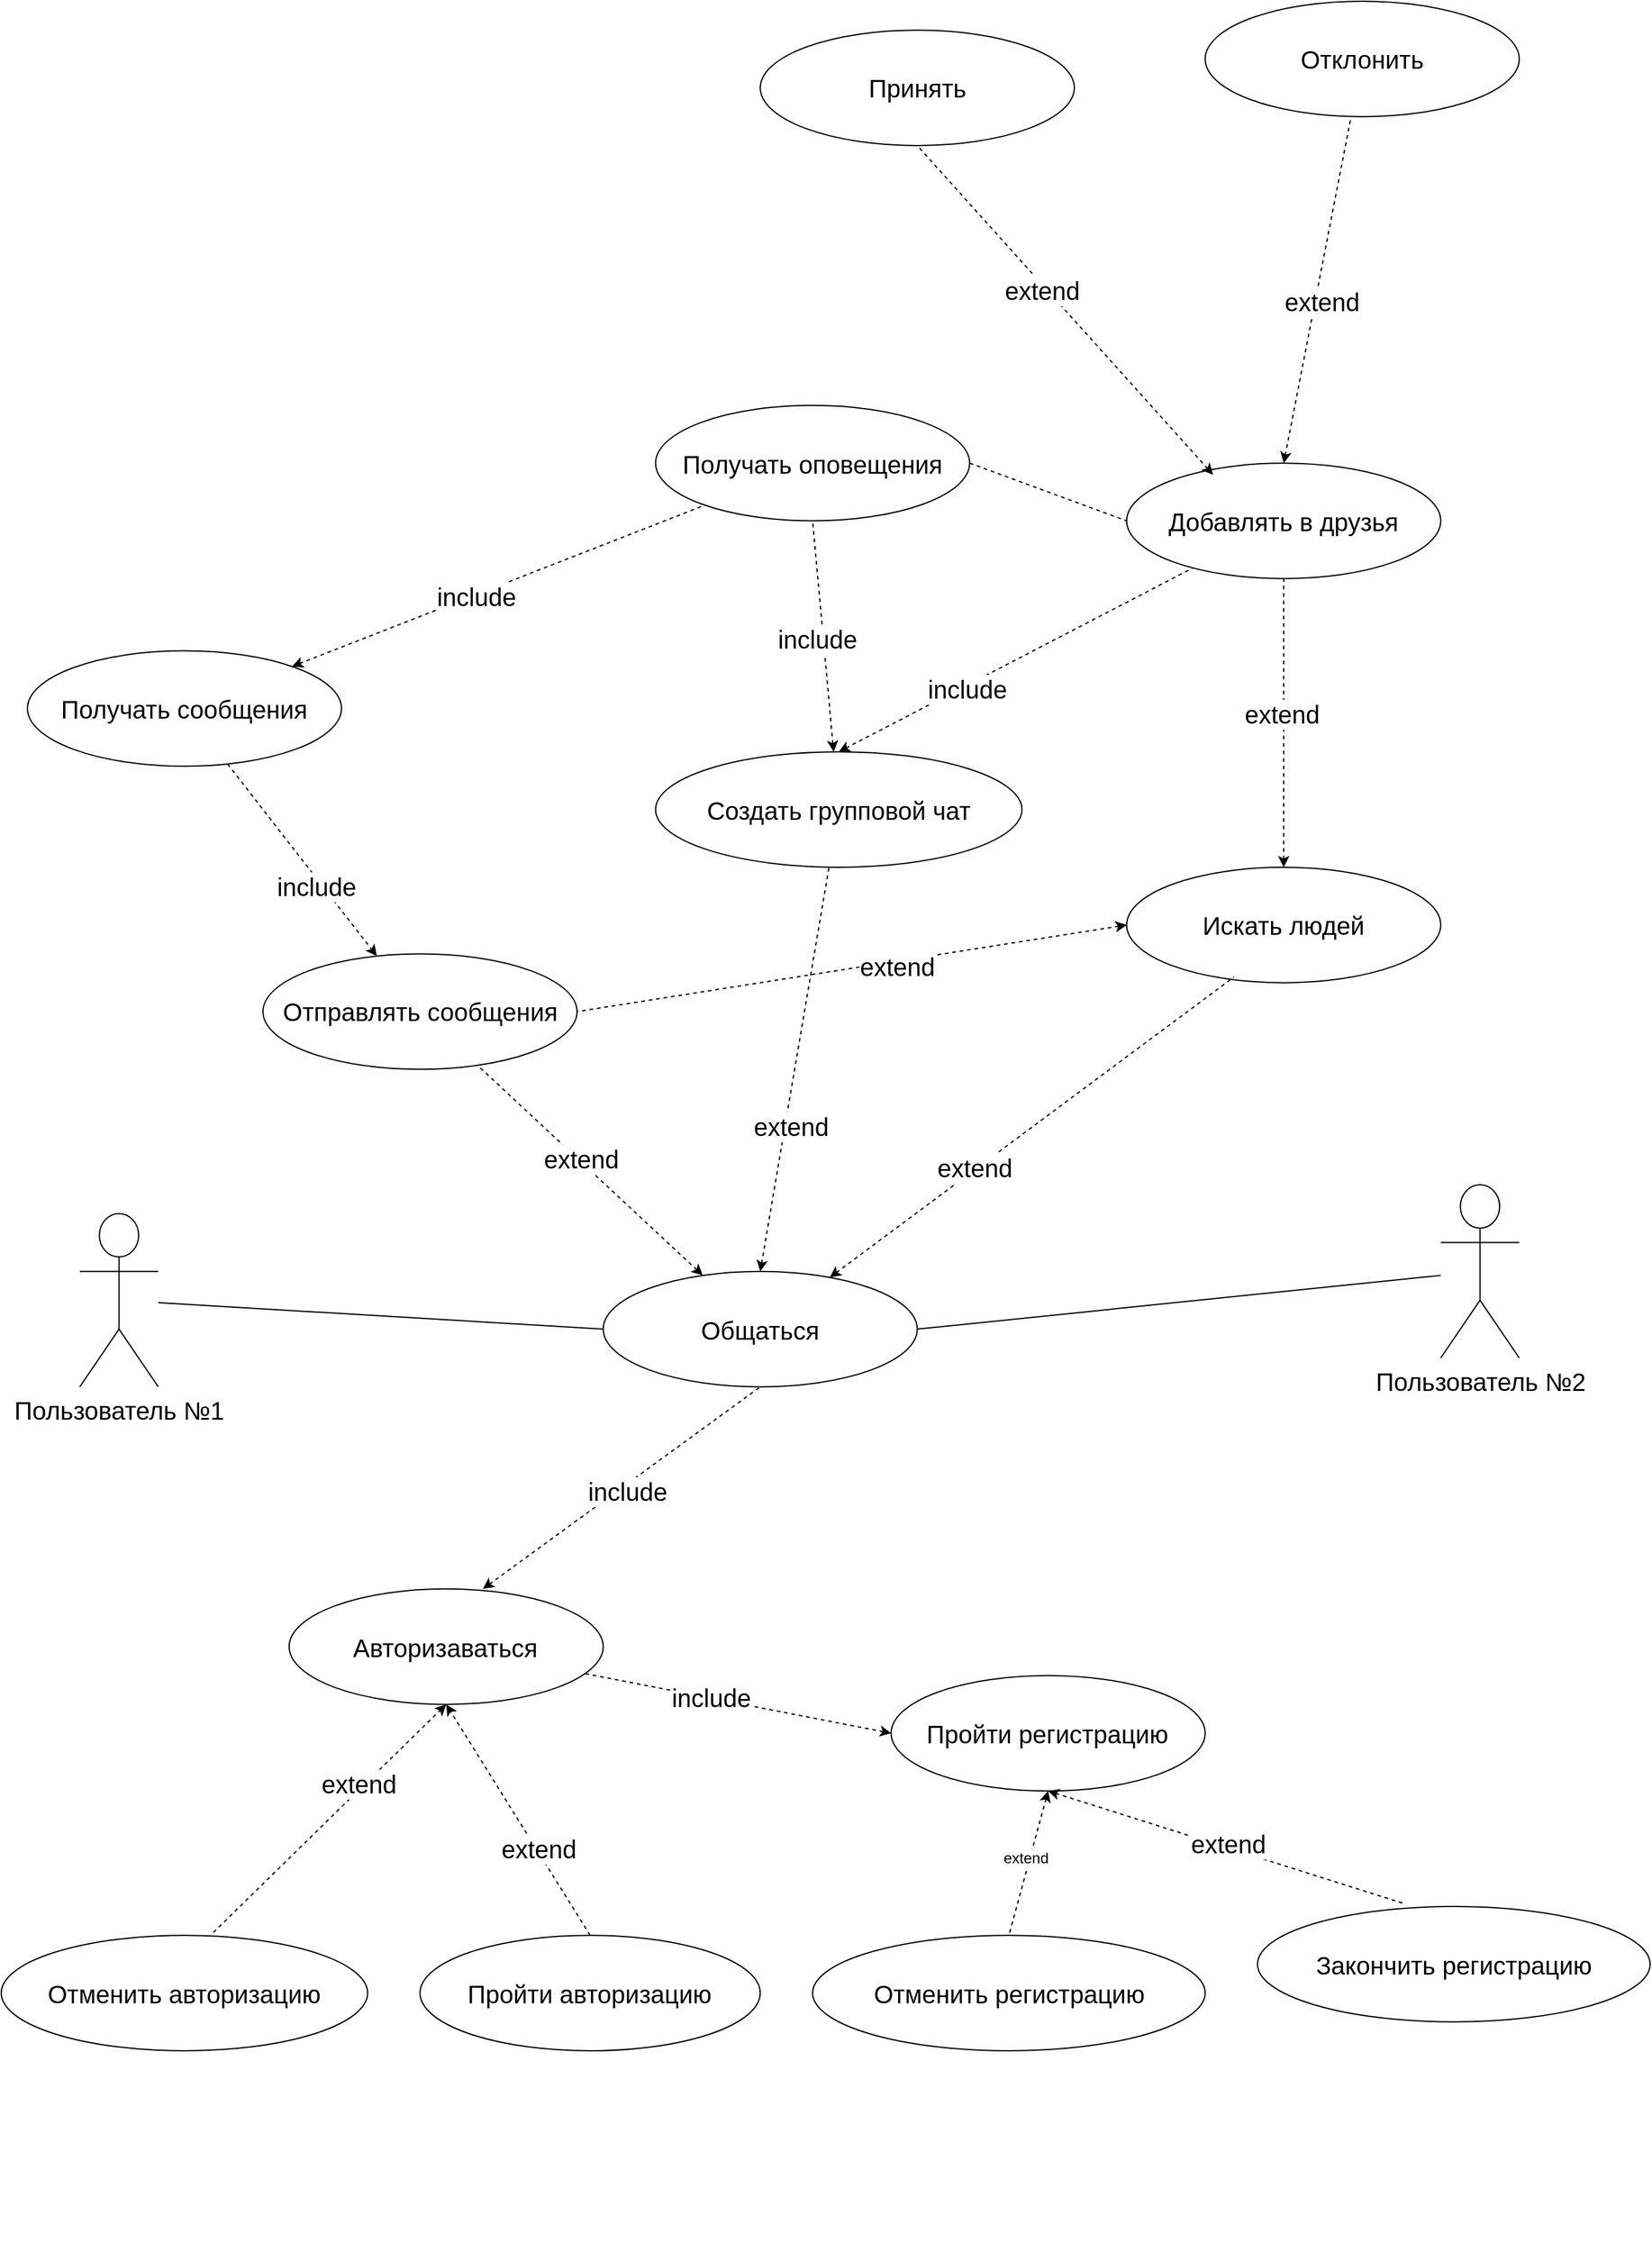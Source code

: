 <mxfile version="20.8.3" type="device"><diagram id="y26WDL2v_hlhb2L0Spx_" name="Страница 1"><mxGraphModel dx="3695" dy="2697" grid="1" gridSize="10" guides="1" tooltips="1" connect="1" arrows="1" fold="1" page="1" pageScale="1" pageWidth="827" pageHeight="1169" math="0" shadow="0"><root><mxCell id="0"/><mxCell id="1" parent="0"/><mxCell id="Dg2MfDTfmp0a_zJXRifh-53" value="extend" style="edgeLabel;html=1;align=center;verticalAlign=middle;resizable=0;points=[];fontSize=20;" parent="1" vertex="1" connectable="0"><mxGeometry x="-30.0" y="1240.004" as="geometry"><mxPoint x="379" y="-517" as="offset"/></mxGeometry></mxCell><mxCell id="slWwDI_EmdpoLGKn4Z1k-1" value="" style="group;fontSize=20;" vertex="1" connectable="0" parent="1"><mxGeometry x="-40" y="-70" width="1320" height="1640" as="geometry"/></mxCell><mxCell id="Dg2MfDTfmp0a_zJXRifh-1" value="Пользователь №1" style="shape=umlActor;verticalLabelPosition=bottom;verticalAlign=top;outlineConnect=0;fontColor=default;html=1;labelBorderColor=none;fontSize=20;" parent="slWwDI_EmdpoLGKn4Z1k-1" vertex="1"><mxGeometry x="62.857" y="970.141" width="62.857" height="138.592" as="geometry"/></mxCell><mxCell id="Dg2MfDTfmp0a_zJXRifh-2" value="Пользователь №2" style="shape=umlActor;verticalLabelPosition=bottom;verticalAlign=top;html=1;outlineConnect=0;fontColor=default;fontSize=20;" parent="slWwDI_EmdpoLGKn4Z1k-1" vertex="1"><mxGeometry x="1152.381" y="947.042" width="62.857" height="138.592" as="geometry"/></mxCell><mxCell id="Dg2MfDTfmp0a_zJXRifh-7" value="Общаться" style="ellipse;whiteSpace=wrap;html=1;fontSize=20;" parent="slWwDI_EmdpoLGKn4Z1k-1" vertex="1"><mxGeometry x="481.905" y="1016.338" width="251.429" height="92.394" as="geometry"/></mxCell><mxCell id="Dg2MfDTfmp0a_zJXRifh-8" value="Авторизаваться" style="ellipse;whiteSpace=wrap;html=1;fontSize=20;" parent="slWwDI_EmdpoLGKn4Z1k-1" vertex="1"><mxGeometry x="230.476" y="1270.423" width="251.429" height="92.394" as="geometry"/></mxCell><mxCell id="Dg2MfDTfmp0a_zJXRifh-9" value="Пройти регистрацию" style="ellipse;whiteSpace=wrap;html=1;fontSize=20;" parent="slWwDI_EmdpoLGKn4Z1k-1" vertex="1"><mxGeometry x="712.381" y="1339.718" width="251.429" height="92.394" as="geometry"/></mxCell><mxCell id="Dg2MfDTfmp0a_zJXRifh-10" value="Создать групповой чат" style="ellipse;whiteSpace=wrap;html=1;fontSize=20;" parent="slWwDI_EmdpoLGKn4Z1k-1" vertex="1"><mxGeometry x="523.81" y="600.563" width="293.333" height="92.394" as="geometry"/></mxCell><mxCell id="Dg2MfDTfmp0a_zJXRifh-11" value="Искать людей" style="ellipse;whiteSpace=wrap;html=1;fontSize=20;" parent="slWwDI_EmdpoLGKn4Z1k-1" vertex="1"><mxGeometry x="900.952" y="692.958" width="251.429" height="92.394" as="geometry"/></mxCell><mxCell id="Dg2MfDTfmp0a_zJXRifh-12" value="Отправлять сообщения" style="ellipse;whiteSpace=wrap;html=1;fontSize=20;" parent="slWwDI_EmdpoLGKn4Z1k-1" vertex="1"><mxGeometry x="209.524" y="762.254" width="251.429" height="92.394" as="geometry"/></mxCell><mxCell id="Dg2MfDTfmp0a_zJXRifh-13" value="Получать сообщения" style="ellipse;whiteSpace=wrap;html=1;fontSize=20;" parent="slWwDI_EmdpoLGKn4Z1k-1" vertex="1"><mxGeometry x="20.952" y="519.718" width="251.429" height="92.394" as="geometry"/></mxCell><mxCell id="Dg2MfDTfmp0a_zJXRifh-14" value="Получать оповещения" style="ellipse;whiteSpace=wrap;html=1;fontSize=20;" parent="slWwDI_EmdpoLGKn4Z1k-1" vertex="1"><mxGeometry x="523.81" y="323.38" width="251.429" height="92.394" as="geometry"/></mxCell><mxCell id="Dg2MfDTfmp0a_zJXRifh-15" value="Добавлять в друзья" style="ellipse;whiteSpace=wrap;html=1;fontSize=20;" parent="slWwDI_EmdpoLGKn4Z1k-1" vertex="1"><mxGeometry x="900.952" y="369.577" width="251.429" height="92.394" as="geometry"/></mxCell><mxCell id="Dg2MfDTfmp0a_zJXRifh-16" value="Принять" style="ellipse;whiteSpace=wrap;html=1;fontSize=20;" parent="slWwDI_EmdpoLGKn4Z1k-1" vertex="1"><mxGeometry x="607.619" y="23.099" width="251.429" height="92.394" as="geometry"/></mxCell><mxCell id="Dg2MfDTfmp0a_zJXRifh-17" value="Отклонить" style="ellipse;whiteSpace=wrap;html=1;fontSize=20;" parent="slWwDI_EmdpoLGKn4Z1k-1" vertex="1"><mxGeometry x="963.81" width="251.429" height="92.394" as="geometry"/></mxCell><mxCell id="Dg2MfDTfmp0a_zJXRifh-18" value="Отменить авторизацию" style="ellipse;whiteSpace=wrap;html=1;fontSize=20;" parent="slWwDI_EmdpoLGKn4Z1k-1" vertex="1"><mxGeometry y="1547.606" width="293.333" height="92.394" as="geometry"/></mxCell><mxCell id="Dg2MfDTfmp0a_zJXRifh-19" value="Пройти авторизацию" style="ellipse;whiteSpace=wrap;html=1;fontSize=20;" parent="slWwDI_EmdpoLGKn4Z1k-1" vertex="1"><mxGeometry x="335.238" y="1547.606" width="272.381" height="92.394" as="geometry"/></mxCell><mxCell id="Dg2MfDTfmp0a_zJXRifh-20" value="Отменить регистрацию" style="ellipse;whiteSpace=wrap;html=1;fontSize=20;" parent="slWwDI_EmdpoLGKn4Z1k-1" vertex="1"><mxGeometry x="649.524" y="1547.606" width="314.286" height="92.394" as="geometry"/></mxCell><mxCell id="Dg2MfDTfmp0a_zJXRifh-21" value="Закончить регистрацию" style="ellipse;whiteSpace=wrap;html=1;fontSize=20;" parent="slWwDI_EmdpoLGKn4Z1k-1" vertex="1"><mxGeometry x="1005.714" y="1524.507" width="314.286" height="92.394" as="geometry"/></mxCell><mxCell id="Dg2MfDTfmp0a_zJXRifh-22" value="" style="endArrow=none;dashed=1;html=1;rounded=0;exitX=0.617;exitY=0;exitDx=0;exitDy=0;exitPerimeter=0;entryX=0.5;entryY=1;entryDx=0;entryDy=0;startArrow=classic;startFill=1;fontSize=20;" parent="slWwDI_EmdpoLGKn4Z1k-1" source="Dg2MfDTfmp0a_zJXRifh-8" target="Dg2MfDTfmp0a_zJXRifh-7" edge="1"><mxGeometry width="50" height="50" relative="1" as="geometry"><mxPoint x="607.619" y="1154.93" as="sourcePoint"/><mxPoint x="712.381" y="1039.437" as="targetPoint"/></mxGeometry></mxCell><mxCell id="Dg2MfDTfmp0a_zJXRifh-25" value="" style="endArrow=classic;dashed=1;html=1;rounded=0;exitX=0.5;exitY=0;exitDx=0;exitDy=0;entryX=0.5;entryY=1;entryDx=0;entryDy=0;startArrow=none;startFill=0;endFill=1;fontSize=20;" parent="slWwDI_EmdpoLGKn4Z1k-1" source="Dg2MfDTfmp0a_zJXRifh-19" target="Dg2MfDTfmp0a_zJXRifh-8" edge="1"><mxGeometry width="50" height="50" relative="1" as="geometry"><mxPoint x="427.512" y="1316.62" as="sourcePoint"/><mxPoint x="649.524" y="1154.93" as="targetPoint"/></mxGeometry></mxCell><mxCell id="Dg2MfDTfmp0a_zJXRifh-26" value="" style="endArrow=none;dashed=1;html=1;rounded=0;exitX=0.5;exitY=1;exitDx=0;exitDy=0;entryX=0.5;entryY=0;entryDx=0;entryDy=0;startArrow=classic;startFill=1;fontSize=20;" parent="slWwDI_EmdpoLGKn4Z1k-1" source="Dg2MfDTfmp0a_zJXRifh-9" target="Dg2MfDTfmp0a_zJXRifh-20" edge="1"><mxGeometry width="50" height="50" relative="1" as="geometry"><mxPoint x="448.465" y="1339.718" as="sourcePoint"/><mxPoint x="670.476" y="1178.028" as="targetPoint"/></mxGeometry></mxCell><mxCell id="Dg2MfDTfmp0a_zJXRifh-27" value="" style="endArrow=none;dashed=1;html=1;rounded=0;exitX=0.5;exitY=1;exitDx=0;exitDy=0;entryX=0.373;entryY=-0.025;entryDx=0;entryDy=0;entryPerimeter=0;startArrow=classic;startFill=1;fontSize=20;" parent="slWwDI_EmdpoLGKn4Z1k-1" source="Dg2MfDTfmp0a_zJXRifh-9" target="Dg2MfDTfmp0a_zJXRifh-21" edge="1"><mxGeometry width="50" height="50" relative="1" as="geometry"><mxPoint x="469.417" y="1362.817" as="sourcePoint"/><mxPoint x="691.429" y="1201.127" as="targetPoint"/></mxGeometry></mxCell><mxCell id="Dg2MfDTfmp0a_zJXRifh-28" value="" style="endArrow=none;dashed=1;html=1;rounded=0;exitX=0;exitY=0.5;exitDx=0;exitDy=0;startArrow=classic;startFill=1;fontSize=20;" parent="slWwDI_EmdpoLGKn4Z1k-1" source="Dg2MfDTfmp0a_zJXRifh-9" target="Dg2MfDTfmp0a_zJXRifh-8" edge="1"><mxGeometry width="50" height="50" relative="1" as="geometry"><mxPoint x="490.37" y="1385.915" as="sourcePoint"/><mxPoint x="712.381" y="1224.225" as="targetPoint"/></mxGeometry></mxCell><mxCell id="Dg2MfDTfmp0a_zJXRifh-58" value="include" style="edgeLabel;html=1;align=center;verticalAlign=middle;resizable=0;points=[];fontSize=20;" parent="Dg2MfDTfmp0a_zJXRifh-28" vertex="1" connectable="0"><mxGeometry x="0.182" y="-1" relative="1" as="geometry"><mxPoint as="offset"/></mxGeometry></mxCell><mxCell id="Dg2MfDTfmp0a_zJXRifh-29" value="" style="endArrow=none;dashed=1;html=1;rounded=0;entryX=0.342;entryY=0.95;entryDx=0;entryDy=0;entryPerimeter=0;startArrow=classic;startFill=1;fontSize=20;" parent="slWwDI_EmdpoLGKn4Z1k-1" source="Dg2MfDTfmp0a_zJXRifh-7" target="Dg2MfDTfmp0a_zJXRifh-11" edge="1"><mxGeometry width="50" height="50" relative="1" as="geometry"><mxPoint x="511.322" y="1409.014" as="sourcePoint"/><mxPoint x="733.333" y="1247.324" as="targetPoint"/></mxGeometry></mxCell><mxCell id="Dg2MfDTfmp0a_zJXRifh-30" value="" style="endArrow=none;dashed=1;html=1;rounded=0;startArrow=classic;startFill=1;fontSize=20;" parent="slWwDI_EmdpoLGKn4Z1k-1" source="Dg2MfDTfmp0a_zJXRifh-7" target="Dg2MfDTfmp0a_zJXRifh-12" edge="1"><mxGeometry width="50" height="50" relative="1" as="geometry"><mxPoint x="532.274" y="1432.113" as="sourcePoint"/><mxPoint x="754.286" y="1270.423" as="targetPoint"/></mxGeometry></mxCell><mxCell id="Dg2MfDTfmp0a_zJXRifh-31" value="" style="endArrow=classic;dashed=1;html=1;rounded=0;startArrow=none;startFill=0;endFill=1;fontSize=20;" parent="slWwDI_EmdpoLGKn4Z1k-1" source="Dg2MfDTfmp0a_zJXRifh-13" target="Dg2MfDTfmp0a_zJXRifh-12" edge="1"><mxGeometry width="50" height="50" relative="1" as="geometry"><mxPoint x="553.227" y="1455.211" as="sourcePoint"/><mxPoint x="356.19" y="808.451" as="targetPoint"/></mxGeometry></mxCell><mxCell id="Dg2MfDTfmp0a_zJXRifh-32" value="" style="endArrow=none;dashed=1;html=1;rounded=0;exitX=0.5;exitY=0;exitDx=0;exitDy=0;startArrow=classic;startFill=1;fontSize=20;" parent="slWwDI_EmdpoLGKn4Z1k-1" source="Dg2MfDTfmp0a_zJXRifh-7" target="Dg2MfDTfmp0a_zJXRifh-10" edge="1"><mxGeometry width="50" height="50" relative="1" as="geometry"><mxPoint x="574.179" y="1478.31" as="sourcePoint"/><mxPoint x="796.19" y="1316.62" as="targetPoint"/></mxGeometry></mxCell><mxCell id="Dg2MfDTfmp0a_zJXRifh-33" value="" style="endArrow=none;dashed=1;html=1;rounded=0;exitX=0;exitY=0.5;exitDx=0;exitDy=0;entryX=1;entryY=0.5;entryDx=0;entryDy=0;startArrow=classic;startFill=1;fontSize=20;" parent="slWwDI_EmdpoLGKn4Z1k-1" source="Dg2MfDTfmp0a_zJXRifh-11" target="Dg2MfDTfmp0a_zJXRifh-12" edge="1"><mxGeometry width="50" height="50" relative="1" as="geometry"><mxPoint x="595.131" y="1501.408" as="sourcePoint"/><mxPoint x="817.143" y="1339.718" as="targetPoint"/></mxGeometry></mxCell><mxCell id="Dg2MfDTfmp0a_zJXRifh-34" value="" style="endArrow=none;dashed=1;html=1;rounded=0;endFill=0;startArrow=classic;startFill=1;fontSize=20;" parent="slWwDI_EmdpoLGKn4Z1k-1" source="Dg2MfDTfmp0a_zJXRifh-13" target="Dg2MfDTfmp0a_zJXRifh-14" edge="1"><mxGeometry width="50" height="50" relative="1" as="geometry"><mxPoint x="360.423" y="346.479" as="sourcePoint"/><mxPoint x="582.434" y="184.789" as="targetPoint"/></mxGeometry></mxCell><mxCell id="Dg2MfDTfmp0a_zJXRifh-37" value="" style="endArrow=none;dashed=1;html=1;rounded=0;entryX=0.5;entryY=1;entryDx=0;entryDy=0;startArrow=classic;startFill=1;fontSize=20;" parent="slWwDI_EmdpoLGKn4Z1k-1" source="Dg2MfDTfmp0a_zJXRifh-10" target="Dg2MfDTfmp0a_zJXRifh-14" edge="1"><mxGeometry width="50" height="50" relative="1" as="geometry"><mxPoint x="253.861" y="555.402" as="sourcePoint"/><mxPoint x="584.316" y="426.317" as="targetPoint"/></mxGeometry></mxCell><mxCell id="Dg2MfDTfmp0a_zJXRifh-38" value="" style="endArrow=none;dashed=1;html=1;rounded=0;exitX=0.5;exitY=0;exitDx=0;exitDy=0;startArrow=classic;startFill=1;fontSize=20;" parent="slWwDI_EmdpoLGKn4Z1k-1" source="Dg2MfDTfmp0a_zJXRifh-10" target="Dg2MfDTfmp0a_zJXRifh-15" edge="1"><mxGeometry width="50" height="50" relative="1" as="geometry"><mxPoint x="274.813" y="578.5" as="sourcePoint"/><mxPoint x="605.268" y="449.415" as="targetPoint"/></mxGeometry></mxCell><mxCell id="Dg2MfDTfmp0a_zJXRifh-39" value="" style="endArrow=none;dashed=1;html=1;rounded=0;entryX=0.5;entryY=1;entryDx=0;entryDy=0;startArrow=classic;startFill=1;fontSize=20;" parent="slWwDI_EmdpoLGKn4Z1k-1" source="Dg2MfDTfmp0a_zJXRifh-11" target="Dg2MfDTfmp0a_zJXRifh-15" edge="1"><mxGeometry width="50" height="50" relative="1" as="geometry"><mxPoint x="295.765" y="601.599" as="sourcePoint"/><mxPoint x="626.221" y="472.514" as="targetPoint"/></mxGeometry></mxCell><mxCell id="Dg2MfDTfmp0a_zJXRifh-40" value="" style="endArrow=none;dashed=1;html=1;rounded=0;entryX=0.5;entryY=1;entryDx=0;entryDy=0;exitX=0.275;exitY=0.1;exitDx=0;exitDy=0;exitPerimeter=0;startArrow=classic;startFill=1;fontSize=20;" parent="slWwDI_EmdpoLGKn4Z1k-1" source="Dg2MfDTfmp0a_zJXRifh-15" target="Dg2MfDTfmp0a_zJXRifh-16" edge="1"><mxGeometry width="50" height="50" relative="1" as="geometry"><mxPoint x="316.718" y="624.697" as="sourcePoint"/><mxPoint x="647.173" y="495.613" as="targetPoint"/></mxGeometry></mxCell><mxCell id="slWwDI_EmdpoLGKn4Z1k-4" value="extend" style="edgeLabel;html=1;align=center;verticalAlign=middle;resizable=0;points=[];fontSize=20;" vertex="1" connectable="0" parent="Dg2MfDTfmp0a_zJXRifh-40"><mxGeometry x="0.137" y="3" relative="1" as="geometry"><mxPoint as="offset"/></mxGeometry></mxCell><mxCell id="Dg2MfDTfmp0a_zJXRifh-41" value="" style="endArrow=none;dashed=1;html=1;rounded=0;exitX=0.5;exitY=0;exitDx=0;exitDy=0;startArrow=classic;startFill=1;fontSize=20;" parent="slWwDI_EmdpoLGKn4Z1k-1" source="Dg2MfDTfmp0a_zJXRifh-15" target="Dg2MfDTfmp0a_zJXRifh-17" edge="1"><mxGeometry width="50" height="50" relative="1" as="geometry"><mxPoint x="337.67" y="647.796" as="sourcePoint"/><mxPoint x="668.126" y="518.711" as="targetPoint"/></mxGeometry></mxCell><mxCell id="Dg2MfDTfmp0a_zJXRifh-47" value="extend" style="edgeLabel;html=1;align=center;verticalAlign=middle;resizable=0;points=[];fontSize=20;" parent="slWwDI_EmdpoLGKn4Z1k-1" vertex="1" connectable="0"><mxGeometry x="429.998" y="1478.065" as="geometry"/></mxCell><mxCell id="Dg2MfDTfmp0a_zJXRifh-48" value="extend" style="edgeLabel;html=1;align=center;verticalAlign=middle;resizable=0;points=[];fontSize=20;" parent="slWwDI_EmdpoLGKn4Z1k-1" vertex="1" connectable="0"><mxGeometry x="806.671" y="240.004" as="geometry"><mxPoint x="250" as="offset"/></mxGeometry></mxCell><mxCell id="Dg2MfDTfmp0a_zJXRifh-49" value="extend" style="edgeLabel;html=1;align=center;verticalAlign=middle;resizable=0;points=[];fontSize=20;" parent="slWwDI_EmdpoLGKn4Z1k-1" vertex="1" connectable="0"><mxGeometry x="650.004" y="1490.002" as="geometry"><mxPoint x="332" y="-16" as="offset"/></mxGeometry></mxCell><mxCell id="Dg2MfDTfmp0a_zJXRifh-50" value="extend" style="edgeLabel;html=1;align=center;verticalAlign=middle;resizable=0;points=[];fontSize=20;" parent="slWwDI_EmdpoLGKn4Z1k-1" vertex="1" connectable="0"><mxGeometry x="969.996" y="840.001" as="geometry"><mxPoint x="55" y="-270" as="offset"/></mxGeometry></mxCell><mxCell id="Dg2MfDTfmp0a_zJXRifh-54" value="extend" style="edgeLabel;html=1;align=center;verticalAlign=middle;resizable=0;points=[];fontSize=20;" parent="slWwDI_EmdpoLGKn4Z1k-1" vertex="1" connectable="0"><mxGeometry x="340.001" y="1210.005" as="geometry"><mxPoint x="377" y="-438" as="offset"/></mxGeometry></mxCell><mxCell id="Dg2MfDTfmp0a_zJXRifh-55" value="extend" style="edgeLabel;html=1;align=center;verticalAlign=middle;resizable=0;points=[];fontSize=20;" parent="slWwDI_EmdpoLGKn4Z1k-1" vertex="1" connectable="0"><mxGeometry x="410.003" y="1478.064" as="geometry"><mxPoint x="222" y="-578" as="offset"/></mxGeometry></mxCell><mxCell id="Dg2MfDTfmp0a_zJXRifh-56" value="extend" style="edgeLabel;html=1;align=center;verticalAlign=middle;resizable=0;points=[];fontSize=12;" parent="slWwDI_EmdpoLGKn4Z1k-1" vertex="1" connectable="0"><mxGeometry x="628.566" y="1799.995" as="geometry"><mxPoint x="191" y="-314" as="offset"/></mxGeometry></mxCell><mxCell id="Dg2MfDTfmp0a_zJXRifh-57" value="extend" style="edgeLabel;html=1;align=center;verticalAlign=middle;resizable=0;points=[];fontSize=20;" parent="slWwDI_EmdpoLGKn4Z1k-1" vertex="1" connectable="0"><mxGeometry x="650.0" y="1316.628" as="geometry"><mxPoint x="129" y="-384" as="offset"/></mxGeometry></mxCell><mxCell id="Dg2MfDTfmp0a_zJXRifh-59" value="include" style="edgeLabel;html=1;align=center;verticalAlign=middle;resizable=0;points=[];fontSize=20;" parent="slWwDI_EmdpoLGKn4Z1k-1" vertex="1" connectable="0"><mxGeometry x="550.003" y="1270.42" as="geometry"><mxPoint x="-49" y="-79" as="offset"/></mxGeometry></mxCell><mxCell id="Dg2MfDTfmp0a_zJXRifh-60" value="include" style="edgeLabel;html=1;align=center;verticalAlign=middle;resizable=0;points=[];fontSize=20;" parent="slWwDI_EmdpoLGKn4Z1k-1" vertex="1" connectable="0"><mxGeometry x="559.005" y="785.349" as="geometry"><mxPoint x="-179" y="-310" as="offset"/></mxGeometry></mxCell><mxCell id="Dg2MfDTfmp0a_zJXRifh-61" value="include" style="edgeLabel;html=1;align=center;verticalAlign=middle;resizable=0;points=[];fontSize=20;" parent="slWwDI_EmdpoLGKn4Z1k-1" vertex="1" connectable="0"><mxGeometry x="377.139" y="1130.002" as="geometry"><mxPoint x="-125" y="-422" as="offset"/></mxGeometry></mxCell><mxCell id="Dg2MfDTfmp0a_zJXRifh-62" value="include" style="edgeLabel;html=1;align=center;verticalAlign=middle;resizable=0;points=[];fontSize=20;" parent="slWwDI_EmdpoLGKn4Z1k-1" vertex="1" connectable="0"><mxGeometry x="650.001" y="709.997" as="geometry"><mxPoint x="123" y="-160" as="offset"/></mxGeometry></mxCell><mxCell id="Dg2MfDTfmp0a_zJXRifh-65" value="include" style="edgeLabel;html=1;align=center;verticalAlign=middle;resizable=0;points=[];fontSize=20;" parent="slWwDI_EmdpoLGKn4Z1k-1" vertex="1" connectable="0"><mxGeometry x="530.003" y="669.997" as="geometry"><mxPoint x="123" y="-160" as="offset"/></mxGeometry></mxCell><mxCell id="Dg2MfDTfmp0a_zJXRifh-67" value="extend" style="edgeLabel;html=1;align=center;verticalAlign=middle;resizable=0;points=[];fontSize=20;" parent="slWwDI_EmdpoLGKn4Z1k-1" vertex="1" connectable="0"><mxGeometry x="272.378" y="1239.999" as="geometry"><mxPoint x="191" y="-314" as="offset"/></mxGeometry></mxCell><mxCell id="Dg2MfDTfmp0a_zJXRifh-68" value="" style="endArrow=none;dashed=1;html=1;rounded=0;exitX=1;exitY=0.5;exitDx=0;exitDy=0;entryX=0;entryY=0.5;entryDx=0;entryDy=0;fontSize=20;" parent="slWwDI_EmdpoLGKn4Z1k-1" source="Dg2MfDTfmp0a_zJXRifh-14" target="Dg2MfDTfmp0a_zJXRifh-15" edge="1"><mxGeometry width="50" height="50" relative="1" as="geometry"><mxPoint x="691.429" y="623.662" as="sourcePoint"/><mxPoint x="974.954" y="476.571" as="targetPoint"/></mxGeometry></mxCell><mxCell id="Dg2MfDTfmp0a_zJXRifh-24" value="" style="endArrow=classic;dashed=1;html=1;rounded=0;exitX=0.579;exitY=-0.025;exitDx=0;exitDy=0;exitPerimeter=0;entryX=0.5;entryY=1;entryDx=0;entryDy=0;startArrow=none;startFill=0;endFill=1;fontSize=20;" parent="slWwDI_EmdpoLGKn4Z1k-1" source="Dg2MfDTfmp0a_zJXRifh-18" target="Dg2MfDTfmp0a_zJXRifh-8" edge="1"><mxGeometry width="50" height="50" relative="1" as="geometry"><mxPoint x="406.56" y="1293.521" as="sourcePoint"/><mxPoint x="628.571" y="1131.831" as="targetPoint"/></mxGeometry></mxCell><mxCell id="Dg2MfDTfmp0a_zJXRifh-46" value="extend" style="edgeLabel;html=1;align=center;verticalAlign=middle;resizable=0;points=[];fontSize=20;" parent="Dg2MfDTfmp0a_zJXRifh-24" vertex="1" connectable="0"><mxGeometry x="0.552" y="-4" relative="1" as="geometry"><mxPoint x="-32" y="19" as="offset"/></mxGeometry></mxCell><mxCell id="Dg2MfDTfmp0a_zJXRifh-69" value="" style="endArrow=none;html=1;rounded=0;entryX=0;entryY=0.5;entryDx=0;entryDy=0;fontSize=20;" parent="slWwDI_EmdpoLGKn4Z1k-1" source="Dg2MfDTfmp0a_zJXRifh-1" target="Dg2MfDTfmp0a_zJXRifh-7" edge="1"><mxGeometry width="50" height="50" relative="1" as="geometry"><mxPoint x="272.381" y="1201.127" as="sourcePoint"/><mxPoint x="377.143" y="1085.634" as="targetPoint"/></mxGeometry></mxCell><mxCell id="Dg2MfDTfmp0a_zJXRifh-70" value="" style="endArrow=none;html=1;rounded=0;fontSize=20;" parent="slWwDI_EmdpoLGKn4Z1k-1" source="Dg2MfDTfmp0a_zJXRifh-2" edge="1"><mxGeometry width="50" height="50" relative="1" as="geometry"><mxPoint x="188.571" y="1001.639" as="sourcePoint"/><mxPoint x="733.333" y="1062.535" as="targetPoint"/></mxGeometry></mxCell></root></mxGraphModel></diagram></mxfile>